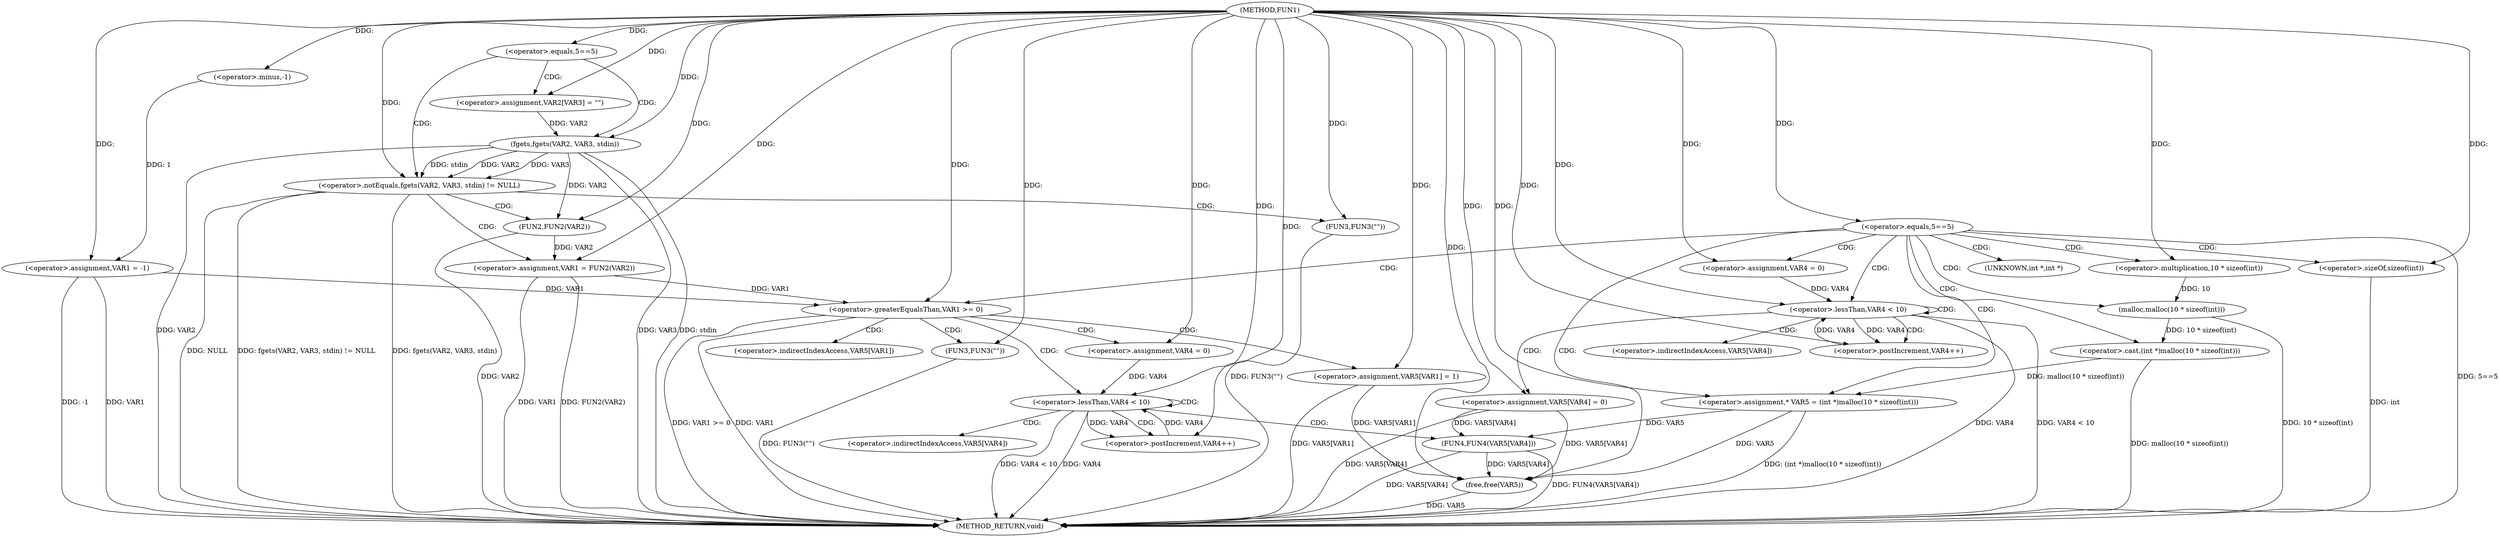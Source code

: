 digraph FUN1 {  
"1000100" [label = "(METHOD,FUN1)" ]
"1000195" [label = "(METHOD_RETURN,void)" ]
"1000103" [label = "(<operator>.assignment,VAR1 = -1)" ]
"1000105" [label = "(<operator>.minus,-1)" ]
"1000108" [label = "(<operator>.equals,5==5)" ]
"1000114" [label = "(<operator>.assignment,VAR2[VAR3] = \"\")" ]
"1000118" [label = "(<operator>.notEquals,fgets(VAR2, VAR3, stdin) != NULL)" ]
"1000119" [label = "(fgets,fgets(VAR2, VAR3, stdin))" ]
"1000125" [label = "(<operator>.assignment,VAR1 = FUN2(VAR2))" ]
"1000127" [label = "(FUN2,FUN2(VAR2))" ]
"1000131" [label = "(FUN3,FUN3(\"\"))" ]
"1000134" [label = "(<operator>.equals,5==5)" ]
"1000141" [label = "(<operator>.assignment,* VAR5 = (int *)malloc(10 * sizeof(int)))" ]
"1000143" [label = "(<operator>.cast,(int *)malloc(10 * sizeof(int)))" ]
"1000145" [label = "(malloc,malloc(10 * sizeof(int)))" ]
"1000146" [label = "(<operator>.multiplication,10 * sizeof(int))" ]
"1000148" [label = "(<operator>.sizeOf,sizeof(int))" ]
"1000151" [label = "(<operator>.assignment,VAR4 = 0)" ]
"1000154" [label = "(<operator>.lessThan,VAR4 < 10)" ]
"1000157" [label = "(<operator>.postIncrement,VAR4++)" ]
"1000160" [label = "(<operator>.assignment,VAR5[VAR4] = 0)" ]
"1000166" [label = "(<operator>.greaterEqualsThan,VAR1 >= 0)" ]
"1000170" [label = "(<operator>.assignment,VAR5[VAR1] = 1)" ]
"1000176" [label = "(<operator>.assignment,VAR4 = 0)" ]
"1000179" [label = "(<operator>.lessThan,VAR4 < 10)" ]
"1000182" [label = "(<operator>.postIncrement,VAR4++)" ]
"1000185" [label = "(FUN4,FUN4(VAR5[VAR4]))" ]
"1000191" [label = "(FUN3,FUN3(\"\"))" ]
"1000193" [label = "(free,free(VAR5))" ]
"1000144" [label = "(UNKNOWN,int *,int *)" ]
"1000161" [label = "(<operator>.indirectIndexAccess,VAR5[VAR4])" ]
"1000171" [label = "(<operator>.indirectIndexAccess,VAR5[VAR1])" ]
"1000186" [label = "(<operator>.indirectIndexAccess,VAR5[VAR4])" ]
  "1000185" -> "1000195"  [ label = "DDG: FUN4(VAR5[VAR4])"] 
  "1000103" -> "1000195"  [ label = "DDG: -1"] 
  "1000166" -> "1000195"  [ label = "DDG: VAR1 >= 0"] 
  "1000125" -> "1000195"  [ label = "DDG: FUN2(VAR2)"] 
  "1000118" -> "1000195"  [ label = "DDG: fgets(VAR2, VAR3, stdin) != NULL"] 
  "1000154" -> "1000195"  [ label = "DDG: VAR4 < 10"] 
  "1000127" -> "1000195"  [ label = "DDG: VAR2"] 
  "1000118" -> "1000195"  [ label = "DDG: fgets(VAR2, VAR3, stdin)"] 
  "1000145" -> "1000195"  [ label = "DDG: 10 * sizeof(int)"] 
  "1000160" -> "1000195"  [ label = "DDG: VAR5[VAR4]"] 
  "1000131" -> "1000195"  [ label = "DDG: FUN3(\"\")"] 
  "1000185" -> "1000195"  [ label = "DDG: VAR5[VAR4]"] 
  "1000125" -> "1000195"  [ label = "DDG: VAR1"] 
  "1000193" -> "1000195"  [ label = "DDG: VAR5"] 
  "1000179" -> "1000195"  [ label = "DDG: VAR4 < 10"] 
  "1000103" -> "1000195"  [ label = "DDG: VAR1"] 
  "1000118" -> "1000195"  [ label = "DDG: NULL"] 
  "1000154" -> "1000195"  [ label = "DDG: VAR4"] 
  "1000166" -> "1000195"  [ label = "DDG: VAR1"] 
  "1000134" -> "1000195"  [ label = "DDG: 5==5"] 
  "1000191" -> "1000195"  [ label = "DDG: FUN3(\"\")"] 
  "1000119" -> "1000195"  [ label = "DDG: VAR3"] 
  "1000179" -> "1000195"  [ label = "DDG: VAR4"] 
  "1000148" -> "1000195"  [ label = "DDG: int"] 
  "1000119" -> "1000195"  [ label = "DDG: VAR2"] 
  "1000141" -> "1000195"  [ label = "DDG: (int *)malloc(10 * sizeof(int))"] 
  "1000119" -> "1000195"  [ label = "DDG: stdin"] 
  "1000143" -> "1000195"  [ label = "DDG: malloc(10 * sizeof(int))"] 
  "1000170" -> "1000195"  [ label = "DDG: VAR5[VAR1]"] 
  "1000105" -> "1000103"  [ label = "DDG: 1"] 
  "1000100" -> "1000103"  [ label = "DDG: "] 
  "1000100" -> "1000105"  [ label = "DDG: "] 
  "1000100" -> "1000108"  [ label = "DDG: "] 
  "1000100" -> "1000114"  [ label = "DDG: "] 
  "1000119" -> "1000118"  [ label = "DDG: VAR2"] 
  "1000119" -> "1000118"  [ label = "DDG: VAR3"] 
  "1000119" -> "1000118"  [ label = "DDG: stdin"] 
  "1000114" -> "1000119"  [ label = "DDG: VAR2"] 
  "1000100" -> "1000119"  [ label = "DDG: "] 
  "1000100" -> "1000118"  [ label = "DDG: "] 
  "1000127" -> "1000125"  [ label = "DDG: VAR2"] 
  "1000100" -> "1000125"  [ label = "DDG: "] 
  "1000119" -> "1000127"  [ label = "DDG: VAR2"] 
  "1000100" -> "1000127"  [ label = "DDG: "] 
  "1000100" -> "1000131"  [ label = "DDG: "] 
  "1000100" -> "1000134"  [ label = "DDG: "] 
  "1000143" -> "1000141"  [ label = "DDG: malloc(10 * sizeof(int))"] 
  "1000100" -> "1000141"  [ label = "DDG: "] 
  "1000145" -> "1000143"  [ label = "DDG: 10 * sizeof(int)"] 
  "1000146" -> "1000145"  [ label = "DDG: 10"] 
  "1000100" -> "1000146"  [ label = "DDG: "] 
  "1000100" -> "1000148"  [ label = "DDG: "] 
  "1000100" -> "1000151"  [ label = "DDG: "] 
  "1000151" -> "1000154"  [ label = "DDG: VAR4"] 
  "1000157" -> "1000154"  [ label = "DDG: VAR4"] 
  "1000100" -> "1000154"  [ label = "DDG: "] 
  "1000154" -> "1000157"  [ label = "DDG: VAR4"] 
  "1000100" -> "1000157"  [ label = "DDG: "] 
  "1000100" -> "1000160"  [ label = "DDG: "] 
  "1000125" -> "1000166"  [ label = "DDG: VAR1"] 
  "1000103" -> "1000166"  [ label = "DDG: VAR1"] 
  "1000100" -> "1000166"  [ label = "DDG: "] 
  "1000100" -> "1000170"  [ label = "DDG: "] 
  "1000100" -> "1000176"  [ label = "DDG: "] 
  "1000176" -> "1000179"  [ label = "DDG: VAR4"] 
  "1000182" -> "1000179"  [ label = "DDG: VAR4"] 
  "1000100" -> "1000179"  [ label = "DDG: "] 
  "1000179" -> "1000182"  [ label = "DDG: VAR4"] 
  "1000100" -> "1000182"  [ label = "DDG: "] 
  "1000141" -> "1000185"  [ label = "DDG: VAR5"] 
  "1000160" -> "1000185"  [ label = "DDG: VAR5[VAR4]"] 
  "1000100" -> "1000191"  [ label = "DDG: "] 
  "1000185" -> "1000193"  [ label = "DDG: VAR5[VAR4]"] 
  "1000141" -> "1000193"  [ label = "DDG: VAR5"] 
  "1000170" -> "1000193"  [ label = "DDG: VAR5[VAR1]"] 
  "1000160" -> "1000193"  [ label = "DDG: VAR5[VAR4]"] 
  "1000100" -> "1000193"  [ label = "DDG: "] 
  "1000108" -> "1000119"  [ label = "CDG: "] 
  "1000108" -> "1000114"  [ label = "CDG: "] 
  "1000108" -> "1000118"  [ label = "CDG: "] 
  "1000118" -> "1000125"  [ label = "CDG: "] 
  "1000118" -> "1000127"  [ label = "CDG: "] 
  "1000118" -> "1000131"  [ label = "CDG: "] 
  "1000134" -> "1000141"  [ label = "CDG: "] 
  "1000134" -> "1000166"  [ label = "CDG: "] 
  "1000134" -> "1000148"  [ label = "CDG: "] 
  "1000134" -> "1000144"  [ label = "CDG: "] 
  "1000134" -> "1000143"  [ label = "CDG: "] 
  "1000134" -> "1000154"  [ label = "CDG: "] 
  "1000134" -> "1000151"  [ label = "CDG: "] 
  "1000134" -> "1000145"  [ label = "CDG: "] 
  "1000134" -> "1000193"  [ label = "CDG: "] 
  "1000134" -> "1000146"  [ label = "CDG: "] 
  "1000154" -> "1000161"  [ label = "CDG: "] 
  "1000154" -> "1000157"  [ label = "CDG: "] 
  "1000154" -> "1000154"  [ label = "CDG: "] 
  "1000154" -> "1000160"  [ label = "CDG: "] 
  "1000166" -> "1000191"  [ label = "CDG: "] 
  "1000166" -> "1000170"  [ label = "CDG: "] 
  "1000166" -> "1000171"  [ label = "CDG: "] 
  "1000166" -> "1000179"  [ label = "CDG: "] 
  "1000166" -> "1000176"  [ label = "CDG: "] 
  "1000179" -> "1000182"  [ label = "CDG: "] 
  "1000179" -> "1000186"  [ label = "CDG: "] 
  "1000179" -> "1000179"  [ label = "CDG: "] 
  "1000179" -> "1000185"  [ label = "CDG: "] 
}
